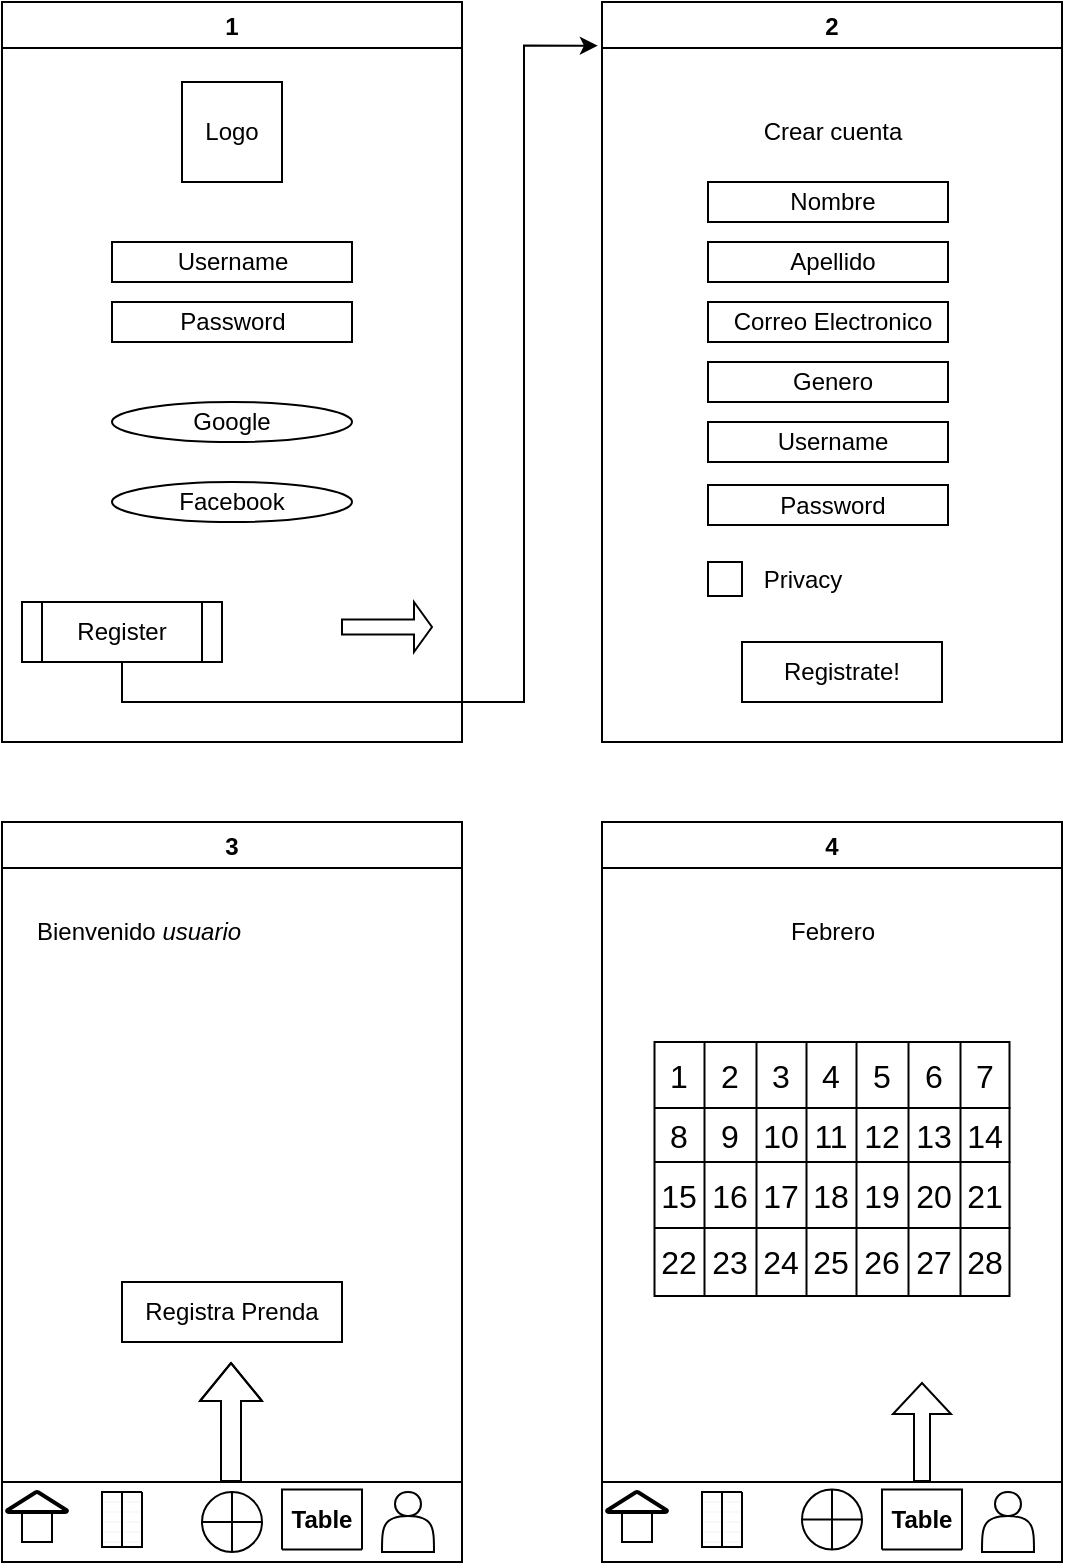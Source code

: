 <mxfile version="23.1.6" type="github">
  <diagram name="Pagina-1" id="AMnFErFhlw5Nxp9Vo0kc">
    <mxGraphModel dx="954" dy="647" grid="1" gridSize="10" guides="1" tooltips="1" connect="1" arrows="1" fold="1" page="1" pageScale="1" pageWidth="827" pageHeight="1169" math="0" shadow="0">
      <root>
        <mxCell id="0" />
        <mxCell id="1" parent="0" />
        <mxCell id="HjGgIXFM6t44fuKYZD9K-2" value="1" style="swimlane;startSize=23;" vertex="1" parent="1">
          <mxGeometry x="140" y="70" width="230" height="370" as="geometry" />
        </mxCell>
        <mxCell id="HjGgIXFM6t44fuKYZD9K-3" value="" style="verticalLabelPosition=bottom;verticalAlign=top;html=1;shape=mxgraph.basic.rect;fillColor2=none;strokeWidth=1;size=20;indent=0;fillColor=none;" vertex="1" parent="HjGgIXFM6t44fuKYZD9K-2">
          <mxGeometry x="55" y="120" width="120" height="20" as="geometry" />
        </mxCell>
        <mxCell id="HjGgIXFM6t44fuKYZD9K-4" value="Logo" style="whiteSpace=wrap;html=1;aspect=fixed;" vertex="1" parent="HjGgIXFM6t44fuKYZD9K-2">
          <mxGeometry x="90" y="40" width="50" height="50" as="geometry" />
        </mxCell>
        <mxCell id="HjGgIXFM6t44fuKYZD9K-5" value="Username" style="text;html=1;align=center;verticalAlign=middle;resizable=0;points=[];autosize=1;strokeColor=none;fillColor=none;" vertex="1" parent="HjGgIXFM6t44fuKYZD9K-2">
          <mxGeometry x="75" y="115" width="80" height="30" as="geometry" />
        </mxCell>
        <mxCell id="HjGgIXFM6t44fuKYZD9K-6" value="" style="verticalLabelPosition=bottom;verticalAlign=top;html=1;shape=mxgraph.basic.rect;fillColor2=none;strokeWidth=1;size=20;indent=0;fillColor=none;" vertex="1" parent="HjGgIXFM6t44fuKYZD9K-2">
          <mxGeometry x="55" y="150" width="120" height="20" as="geometry" />
        </mxCell>
        <mxCell id="HjGgIXFM6t44fuKYZD9K-7" value="Password" style="text;html=1;align=center;verticalAlign=middle;resizable=0;points=[];autosize=1;strokeColor=none;fillColor=none;" vertex="1" parent="HjGgIXFM6t44fuKYZD9K-2">
          <mxGeometry x="75" y="145" width="80" height="30" as="geometry" />
        </mxCell>
        <mxCell id="HjGgIXFM6t44fuKYZD9K-8" value="Google" style="ellipse;whiteSpace=wrap;html=1;" vertex="1" parent="HjGgIXFM6t44fuKYZD9K-2">
          <mxGeometry x="55" y="200" width="120" height="20" as="geometry" />
        </mxCell>
        <mxCell id="HjGgIXFM6t44fuKYZD9K-9" value="Facebook" style="ellipse;whiteSpace=wrap;html=1;" vertex="1" parent="HjGgIXFM6t44fuKYZD9K-2">
          <mxGeometry x="55" y="240" width="120" height="20" as="geometry" />
        </mxCell>
        <mxCell id="HjGgIXFM6t44fuKYZD9K-10" value="Register" style="shape=process;whiteSpace=wrap;html=1;backgroundOutline=1;" vertex="1" parent="HjGgIXFM6t44fuKYZD9K-2">
          <mxGeometry x="10" y="300" width="100" height="30" as="geometry" />
        </mxCell>
        <mxCell id="HjGgIXFM6t44fuKYZD9K-11" value="" style="shape=singleArrow;whiteSpace=wrap;html=1;" vertex="1" parent="HjGgIXFM6t44fuKYZD9K-2">
          <mxGeometry x="170" y="300" width="45" height="25" as="geometry" />
        </mxCell>
        <mxCell id="HjGgIXFM6t44fuKYZD9K-14" value="2" style="swimlane;startSize=23;" vertex="1" parent="1">
          <mxGeometry x="440" y="70" width="230" height="370" as="geometry" />
        </mxCell>
        <mxCell id="HjGgIXFM6t44fuKYZD9K-15" value="" style="verticalLabelPosition=bottom;verticalAlign=top;html=1;shape=mxgraph.basic.rect;fillColor2=none;strokeWidth=1;size=20;indent=0;fillColor=none;" vertex="1" parent="HjGgIXFM6t44fuKYZD9K-14">
          <mxGeometry x="53" y="90" width="120" height="20" as="geometry" />
        </mxCell>
        <mxCell id="HjGgIXFM6t44fuKYZD9K-17" value="Nombre" style="text;html=1;align=center;verticalAlign=middle;resizable=0;points=[];autosize=1;strokeColor=none;fillColor=none;" vertex="1" parent="HjGgIXFM6t44fuKYZD9K-14">
          <mxGeometry x="80" y="85" width="70" height="30" as="geometry" />
        </mxCell>
        <mxCell id="HjGgIXFM6t44fuKYZD9K-18" value="" style="verticalLabelPosition=bottom;verticalAlign=top;html=1;shape=mxgraph.basic.rect;fillColor2=none;strokeWidth=1;size=20;indent=0;fillColor=none;" vertex="1" parent="HjGgIXFM6t44fuKYZD9K-14">
          <mxGeometry x="53" y="120" width="120" height="20" as="geometry" />
        </mxCell>
        <mxCell id="HjGgIXFM6t44fuKYZD9K-19" value="Apellido" style="text;html=1;align=center;verticalAlign=middle;resizable=0;points=[];autosize=1;strokeColor=none;fillColor=none;" vertex="1" parent="HjGgIXFM6t44fuKYZD9K-14">
          <mxGeometry x="80" y="115" width="70" height="30" as="geometry" />
        </mxCell>
        <mxCell id="HjGgIXFM6t44fuKYZD9K-24" value="Crear cuenta" style="text;html=1;align=center;verticalAlign=middle;resizable=0;points=[];autosize=1;strokeColor=none;fillColor=none;" vertex="1" parent="HjGgIXFM6t44fuKYZD9K-14">
          <mxGeometry x="70" y="50" width="90" height="30" as="geometry" />
        </mxCell>
        <mxCell id="HjGgIXFM6t44fuKYZD9K-25" value="" style="verticalLabelPosition=bottom;verticalAlign=top;html=1;shape=mxgraph.basic.rect;fillColor2=none;strokeWidth=1;size=20;indent=100;fillColor=none;" vertex="1" parent="HjGgIXFM6t44fuKYZD9K-14">
          <mxGeometry x="53" y="210" width="120" height="20" as="geometry" />
        </mxCell>
        <mxCell id="HjGgIXFM6t44fuKYZD9K-26" value="Username" style="text;html=1;align=center;verticalAlign=middle;resizable=0;points=[];autosize=1;strokeColor=none;fillColor=none;" vertex="1" parent="HjGgIXFM6t44fuKYZD9K-14">
          <mxGeometry x="75" y="205" width="80" height="30" as="geometry" />
        </mxCell>
        <mxCell id="HjGgIXFM6t44fuKYZD9K-27" value="" style="verticalLabelPosition=bottom;verticalAlign=top;html=1;shape=mxgraph.basic.rect;fillColor2=none;strokeWidth=1;size=20;indent=0;fillColor=none;" vertex="1" parent="HjGgIXFM6t44fuKYZD9K-14">
          <mxGeometry x="53" y="241.5" width="120" height="20" as="geometry" />
        </mxCell>
        <mxCell id="HjGgIXFM6t44fuKYZD9K-28" value="Password" style="text;html=1;align=center;verticalAlign=middle;resizable=0;points=[];autosize=1;strokeColor=none;fillColor=none;" vertex="1" parent="HjGgIXFM6t44fuKYZD9K-14">
          <mxGeometry x="75" y="236.5" width="80" height="30" as="geometry" />
        </mxCell>
        <mxCell id="HjGgIXFM6t44fuKYZD9K-29" value="" style="whiteSpace=wrap;html=1;aspect=fixed;" vertex="1" parent="HjGgIXFM6t44fuKYZD9K-14">
          <mxGeometry x="53" y="280" width="17" height="17" as="geometry" />
        </mxCell>
        <mxCell id="HjGgIXFM6t44fuKYZD9K-32" value="Privacy" style="text;html=1;align=center;verticalAlign=middle;resizable=0;points=[];autosize=1;strokeColor=none;fillColor=none;" vertex="1" parent="HjGgIXFM6t44fuKYZD9K-14">
          <mxGeometry x="70" y="273.5" width="60" height="30" as="geometry" />
        </mxCell>
        <mxCell id="HjGgIXFM6t44fuKYZD9K-33" value="Registrate!" style="rounded=0;whiteSpace=wrap;html=1;" vertex="1" parent="HjGgIXFM6t44fuKYZD9K-14">
          <mxGeometry x="70" y="320" width="100" height="30" as="geometry" />
        </mxCell>
        <mxCell id="HjGgIXFM6t44fuKYZD9K-36" value="" style="verticalLabelPosition=bottom;verticalAlign=top;html=1;shape=mxgraph.basic.rect;fillColor2=none;strokeWidth=1;size=5;indent=60;fillColor=none;" vertex="1" parent="HjGgIXFM6t44fuKYZD9K-14">
          <mxGeometry x="53" y="150" width="120" height="20" as="geometry" />
        </mxCell>
        <mxCell id="HjGgIXFM6t44fuKYZD9K-37" value="Correo Electronico" style="text;html=1;align=center;verticalAlign=middle;resizable=0;points=[];autosize=1;strokeColor=none;fillColor=none;" vertex="1" parent="HjGgIXFM6t44fuKYZD9K-14">
          <mxGeometry x="55" y="145" width="120" height="30" as="geometry" />
        </mxCell>
        <mxCell id="HjGgIXFM6t44fuKYZD9K-38" value="" style="verticalLabelPosition=bottom;verticalAlign=top;html=1;shape=mxgraph.basic.rect;fillColor2=none;strokeWidth=1;size=20;indent=0;fillColor=none;" vertex="1" parent="HjGgIXFM6t44fuKYZD9K-14">
          <mxGeometry x="53" y="180" width="120" height="20" as="geometry" />
        </mxCell>
        <mxCell id="HjGgIXFM6t44fuKYZD9K-39" value="Genero" style="text;html=1;align=center;verticalAlign=middle;resizable=0;points=[];autosize=1;strokeColor=none;fillColor=none;" vertex="1" parent="HjGgIXFM6t44fuKYZD9K-14">
          <mxGeometry x="85" y="175" width="60" height="30" as="geometry" />
        </mxCell>
        <mxCell id="HjGgIXFM6t44fuKYZD9K-41" value="3" style="swimlane;startSize=23;" vertex="1" parent="1">
          <mxGeometry x="140" y="480" width="230" height="370" as="geometry" />
        </mxCell>
        <mxCell id="HjGgIXFM6t44fuKYZD9K-108" value="Bienvenido &lt;i&gt;usuario&lt;/i&gt;" style="text;html=1;align=center;verticalAlign=middle;resizable=0;points=[];autosize=1;strokeColor=none;fillColor=none;" vertex="1" parent="HjGgIXFM6t44fuKYZD9K-41">
          <mxGeometry x="2.5" y="40" width="130" height="30" as="geometry" />
        </mxCell>
        <mxCell id="HjGgIXFM6t44fuKYZD9K-109" value="" style="shape=flexArrow;endArrow=classic;html=1;rounded=0;" edge="1" parent="HjGgIXFM6t44fuKYZD9K-41">
          <mxGeometry width="50" height="50" relative="1" as="geometry">
            <mxPoint x="114.5" y="330" as="sourcePoint" />
            <mxPoint x="114.5" y="270" as="targetPoint" />
            <Array as="points">
              <mxPoint x="114.5" y="310" />
            </Array>
          </mxGeometry>
        </mxCell>
        <mxCell id="HjGgIXFM6t44fuKYZD9K-110" value="Registra Prenda" style="rounded=0;whiteSpace=wrap;html=1;" vertex="1" parent="HjGgIXFM6t44fuKYZD9K-41">
          <mxGeometry x="60" y="230" width="110" height="30" as="geometry" />
        </mxCell>
        <mxCell id="HjGgIXFM6t44fuKYZD9K-51" style="edgeStyle=orthogonalEdgeStyle;rounded=0;orthogonalLoop=1;jettySize=auto;html=1;exitX=0.5;exitY=1;exitDx=0;exitDy=0;entryX=-0.009;entryY=0.059;entryDx=0;entryDy=0;entryPerimeter=0;" edge="1" parent="1" source="HjGgIXFM6t44fuKYZD9K-10" target="HjGgIXFM6t44fuKYZD9K-14">
          <mxGeometry relative="1" as="geometry">
            <mxPoint x="400" y="80" as="targetPoint" />
            <Array as="points">
              <mxPoint x="200" y="420" />
              <mxPoint x="401" y="420" />
              <mxPoint x="401" y="92" />
            </Array>
          </mxGeometry>
        </mxCell>
        <mxCell id="HjGgIXFM6t44fuKYZD9K-52" value="" style="rounded=0;whiteSpace=wrap;html=1;" vertex="1" parent="1">
          <mxGeometry x="140" y="810" width="230" height="40" as="geometry" />
        </mxCell>
        <mxCell id="HjGgIXFM6t44fuKYZD9K-53" value="" style="shape=orEllipse;perimeter=ellipsePerimeter;whiteSpace=wrap;html=1;backgroundOutline=1;" vertex="1" parent="1">
          <mxGeometry x="240" y="815" width="30" height="30" as="geometry" />
        </mxCell>
        <mxCell id="HjGgIXFM6t44fuKYZD9K-54" value="" style="shape=actor;whiteSpace=wrap;html=1;" vertex="1" parent="1">
          <mxGeometry x="330" y="815" width="26" height="30" as="geometry" />
        </mxCell>
        <mxCell id="HjGgIXFM6t44fuKYZD9K-55" value="" style="strokeWidth=2;html=1;shape=mxgraph.flowchart.extract_or_measurement;whiteSpace=wrap;" vertex="1" parent="1">
          <mxGeometry x="142.5" y="815" width="30" height="10" as="geometry" />
        </mxCell>
        <mxCell id="HjGgIXFM6t44fuKYZD9K-58" value="" style="whiteSpace=wrap;html=1;aspect=fixed;fillColor=none;" vertex="1" parent="1">
          <mxGeometry x="150" y="825" width="15" height="15" as="geometry" />
        </mxCell>
        <mxCell id="HjGgIXFM6t44fuKYZD9K-62" value="" style="verticalLabelPosition=bottom;verticalAlign=top;html=1;shape=mxgraph.basic.patternFillRect;fillStyle=vert;step=5;fillStrokeWidth=0.2;fillStrokeColor=#dddddd;direction=south;fillColor=none;" vertex="1" parent="1">
          <mxGeometry x="190" y="815" width="10" height="27.5" as="geometry" />
        </mxCell>
        <mxCell id="HjGgIXFM6t44fuKYZD9K-64" value="" style="verticalLabelPosition=bottom;verticalAlign=top;html=1;shape=mxgraph.basic.patternFillRect;fillStyle=vert;step=5;fillStrokeWidth=0.2;fillStrokeColor=#dddddd;direction=south;fillColor=none;" vertex="1" parent="1">
          <mxGeometry x="200" y="815" width="10" height="27.5" as="geometry" />
        </mxCell>
        <mxCell id="HjGgIXFM6t44fuKYZD9K-95" value="Table" style="shape=table;startSize=30;container=1;collapsible=1;childLayout=tableLayout;fixedRows=1;rowLines=0;fontStyle=1;align=center;resizeLast=1;html=1;whiteSpace=wrap;" vertex="1" parent="1">
          <mxGeometry x="280" y="813.75" width="40" height="30" as="geometry" />
        </mxCell>
        <mxCell id="HjGgIXFM6t44fuKYZD9K-96" value="" style="shape=tableRow;horizontal=0;startSize=0;swimlaneHead=0;swimlaneBody=0;fillColor=none;collapsible=0;dropTarget=0;points=[[0,0.5],[1,0.5]];portConstraint=eastwest;top=0;left=0;right=0;bottom=0;html=1;" vertex="1" visible="0" parent="HjGgIXFM6t44fuKYZD9K-95">
          <mxGeometry y="30" width="110" height="30" as="geometry" />
        </mxCell>
        <mxCell id="HjGgIXFM6t44fuKYZD9K-97" value="PK,FK1" style="shape=partialRectangle;connectable=0;fillColor=none;top=0;left=0;bottom=0;right=0;fontStyle=1;overflow=hidden;html=1;whiteSpace=wrap;" vertex="1" parent="HjGgIXFM6t44fuKYZD9K-96">
          <mxGeometry width="60" height="30" as="geometry">
            <mxRectangle width="60" height="30" as="alternateBounds" />
          </mxGeometry>
        </mxCell>
        <mxCell id="HjGgIXFM6t44fuKYZD9K-98" value="Row 1" style="shape=partialRectangle;connectable=0;fillColor=none;top=0;left=0;bottom=0;right=0;align=left;spacingLeft=6;fontStyle=5;overflow=hidden;html=1;whiteSpace=wrap;" vertex="1" parent="HjGgIXFM6t44fuKYZD9K-96">
          <mxGeometry x="60" width="50" height="30" as="geometry">
            <mxRectangle width="50" height="30" as="alternateBounds" />
          </mxGeometry>
        </mxCell>
        <mxCell id="HjGgIXFM6t44fuKYZD9K-99" value="" style="shape=tableRow;horizontal=0;startSize=0;swimlaneHead=0;swimlaneBody=0;fillColor=none;collapsible=0;dropTarget=0;points=[[0,0.5],[1,0.5]];portConstraint=eastwest;top=0;left=0;right=0;bottom=1;html=1;" vertex="1" visible="0" parent="HjGgIXFM6t44fuKYZD9K-95">
          <mxGeometry y="60" width="110" height="30" as="geometry" />
        </mxCell>
        <mxCell id="HjGgIXFM6t44fuKYZD9K-100" value="PK,FK2" style="shape=partialRectangle;connectable=0;fillColor=none;top=0;left=0;bottom=0;right=0;fontStyle=1;overflow=hidden;html=1;whiteSpace=wrap;" vertex="1" parent="HjGgIXFM6t44fuKYZD9K-99">
          <mxGeometry width="60" height="30" as="geometry">
            <mxRectangle width="60" height="30" as="alternateBounds" />
          </mxGeometry>
        </mxCell>
        <mxCell id="HjGgIXFM6t44fuKYZD9K-101" value="Row 2" style="shape=partialRectangle;connectable=0;fillColor=none;top=0;left=0;bottom=0;right=0;align=left;spacingLeft=6;fontStyle=5;overflow=hidden;html=1;whiteSpace=wrap;" vertex="1" parent="HjGgIXFM6t44fuKYZD9K-99">
          <mxGeometry x="60" width="50" height="30" as="geometry">
            <mxRectangle width="50" height="30" as="alternateBounds" />
          </mxGeometry>
        </mxCell>
        <mxCell id="HjGgIXFM6t44fuKYZD9K-102" value="" style="shape=tableRow;horizontal=0;startSize=0;swimlaneHead=0;swimlaneBody=0;fillColor=none;collapsible=0;dropTarget=0;points=[[0,0.5],[1,0.5]];portConstraint=eastwest;top=0;left=0;right=0;bottom=0;html=1;" vertex="1" visible="0" parent="HjGgIXFM6t44fuKYZD9K-95">
          <mxGeometry y="90" width="110" height="30" as="geometry" />
        </mxCell>
        <mxCell id="HjGgIXFM6t44fuKYZD9K-103" value="" style="shape=partialRectangle;connectable=0;fillColor=none;top=0;left=0;bottom=0;right=0;editable=1;overflow=hidden;html=1;whiteSpace=wrap;" vertex="1" parent="HjGgIXFM6t44fuKYZD9K-102">
          <mxGeometry width="60" height="30" as="geometry">
            <mxRectangle width="60" height="30" as="alternateBounds" />
          </mxGeometry>
        </mxCell>
        <mxCell id="HjGgIXFM6t44fuKYZD9K-104" value="Row 3" style="shape=partialRectangle;connectable=0;fillColor=none;top=0;left=0;bottom=0;right=0;align=left;spacingLeft=6;overflow=hidden;html=1;whiteSpace=wrap;" vertex="1" parent="HjGgIXFM6t44fuKYZD9K-102">
          <mxGeometry x="60" width="50" height="30" as="geometry">
            <mxRectangle width="50" height="30" as="alternateBounds" />
          </mxGeometry>
        </mxCell>
        <mxCell id="HjGgIXFM6t44fuKYZD9K-105" value="" style="shape=tableRow;horizontal=0;startSize=0;swimlaneHead=0;swimlaneBody=0;fillColor=none;collapsible=0;dropTarget=0;points=[[0,0.5],[1,0.5]];portConstraint=eastwest;top=0;left=0;right=0;bottom=0;html=1;" vertex="1" visible="0" parent="HjGgIXFM6t44fuKYZD9K-95">
          <mxGeometry y="120" width="110" height="30" as="geometry" />
        </mxCell>
        <mxCell id="HjGgIXFM6t44fuKYZD9K-106" value="" style="shape=partialRectangle;connectable=0;fillColor=none;top=0;left=0;bottom=0;right=0;editable=1;overflow=hidden;html=1;whiteSpace=wrap;" vertex="1" parent="HjGgIXFM6t44fuKYZD9K-105">
          <mxGeometry width="60" height="30" as="geometry">
            <mxRectangle width="60" height="30" as="alternateBounds" />
          </mxGeometry>
        </mxCell>
        <mxCell id="HjGgIXFM6t44fuKYZD9K-107" value="Row 4" style="shape=partialRectangle;connectable=0;fillColor=none;top=0;left=0;bottom=0;right=0;align=left;spacingLeft=6;overflow=hidden;html=1;whiteSpace=wrap;" vertex="1" parent="HjGgIXFM6t44fuKYZD9K-105">
          <mxGeometry x="60" width="50" height="30" as="geometry">
            <mxRectangle width="50" height="30" as="alternateBounds" />
          </mxGeometry>
        </mxCell>
        <mxCell id="HjGgIXFM6t44fuKYZD9K-111" value="4" style="swimlane;startSize=23;" vertex="1" parent="1">
          <mxGeometry x="440" y="480" width="230" height="370" as="geometry" />
        </mxCell>
        <mxCell id="HjGgIXFM6t44fuKYZD9K-115" value="" style="rounded=0;whiteSpace=wrap;html=1;" vertex="1" parent="HjGgIXFM6t44fuKYZD9K-111">
          <mxGeometry y="330" width="230" height="40" as="geometry" />
        </mxCell>
        <mxCell id="HjGgIXFM6t44fuKYZD9K-116" value="" style="shape=orEllipse;perimeter=ellipsePerimeter;whiteSpace=wrap;html=1;backgroundOutline=1;" vertex="1" parent="HjGgIXFM6t44fuKYZD9K-111">
          <mxGeometry x="100" y="333.75" width="30" height="30" as="geometry" />
        </mxCell>
        <mxCell id="HjGgIXFM6t44fuKYZD9K-117" value="" style="shape=actor;whiteSpace=wrap;html=1;" vertex="1" parent="HjGgIXFM6t44fuKYZD9K-111">
          <mxGeometry x="190" y="335" width="26" height="30" as="geometry" />
        </mxCell>
        <mxCell id="HjGgIXFM6t44fuKYZD9K-118" value="" style="strokeWidth=2;html=1;shape=mxgraph.flowchart.extract_or_measurement;whiteSpace=wrap;" vertex="1" parent="HjGgIXFM6t44fuKYZD9K-111">
          <mxGeometry x="2.5" y="335" width="30" height="10" as="geometry" />
        </mxCell>
        <mxCell id="HjGgIXFM6t44fuKYZD9K-119" value="" style="whiteSpace=wrap;html=1;aspect=fixed;fillColor=none;" vertex="1" parent="HjGgIXFM6t44fuKYZD9K-111">
          <mxGeometry x="10" y="345" width="15" height="15" as="geometry" />
        </mxCell>
        <mxCell id="HjGgIXFM6t44fuKYZD9K-120" value="" style="verticalLabelPosition=bottom;verticalAlign=top;html=1;shape=mxgraph.basic.patternFillRect;fillStyle=vert;step=5;fillStrokeWidth=0.2;fillStrokeColor=#dddddd;direction=south;fillColor=none;" vertex="1" parent="HjGgIXFM6t44fuKYZD9K-111">
          <mxGeometry x="50" y="335" width="10" height="27.5" as="geometry" />
        </mxCell>
        <mxCell id="HjGgIXFM6t44fuKYZD9K-121" value="" style="verticalLabelPosition=bottom;verticalAlign=top;html=1;shape=mxgraph.basic.patternFillRect;fillStyle=vert;step=5;fillStrokeWidth=0.2;fillStrokeColor=#dddddd;direction=south;fillColor=none;" vertex="1" parent="HjGgIXFM6t44fuKYZD9K-111">
          <mxGeometry x="60" y="335" width="10" height="27.5" as="geometry" />
        </mxCell>
        <mxCell id="HjGgIXFM6t44fuKYZD9K-122" value="Table" style="shape=table;startSize=30;container=1;collapsible=1;childLayout=tableLayout;fixedRows=1;rowLines=0;fontStyle=1;align=center;resizeLast=1;html=1;whiteSpace=wrap;" vertex="1" parent="HjGgIXFM6t44fuKYZD9K-111">
          <mxGeometry x="140" y="333.75" width="40" height="30" as="geometry" />
        </mxCell>
        <mxCell id="HjGgIXFM6t44fuKYZD9K-123" value="" style="shape=tableRow;horizontal=0;startSize=0;swimlaneHead=0;swimlaneBody=0;fillColor=none;collapsible=0;dropTarget=0;points=[[0,0.5],[1,0.5]];portConstraint=eastwest;top=0;left=0;right=0;bottom=0;html=1;" vertex="1" visible="0" parent="HjGgIXFM6t44fuKYZD9K-122">
          <mxGeometry y="30" width="110" height="30" as="geometry" />
        </mxCell>
        <mxCell id="HjGgIXFM6t44fuKYZD9K-124" value="PK,FK1" style="shape=partialRectangle;connectable=0;fillColor=none;top=0;left=0;bottom=0;right=0;fontStyle=1;overflow=hidden;html=1;whiteSpace=wrap;" vertex="1" parent="HjGgIXFM6t44fuKYZD9K-123">
          <mxGeometry width="60" height="30" as="geometry">
            <mxRectangle width="60" height="30" as="alternateBounds" />
          </mxGeometry>
        </mxCell>
        <mxCell id="HjGgIXFM6t44fuKYZD9K-125" value="Row 1" style="shape=partialRectangle;connectable=0;fillColor=none;top=0;left=0;bottom=0;right=0;align=left;spacingLeft=6;fontStyle=5;overflow=hidden;html=1;whiteSpace=wrap;" vertex="1" parent="HjGgIXFM6t44fuKYZD9K-123">
          <mxGeometry x="60" width="50" height="30" as="geometry">
            <mxRectangle width="50" height="30" as="alternateBounds" />
          </mxGeometry>
        </mxCell>
        <mxCell id="HjGgIXFM6t44fuKYZD9K-126" value="" style="shape=tableRow;horizontal=0;startSize=0;swimlaneHead=0;swimlaneBody=0;fillColor=none;collapsible=0;dropTarget=0;points=[[0,0.5],[1,0.5]];portConstraint=eastwest;top=0;left=0;right=0;bottom=1;html=1;" vertex="1" visible="0" parent="HjGgIXFM6t44fuKYZD9K-122">
          <mxGeometry y="60" width="110" height="30" as="geometry" />
        </mxCell>
        <mxCell id="HjGgIXFM6t44fuKYZD9K-127" value="PK,FK2" style="shape=partialRectangle;connectable=0;fillColor=none;top=0;left=0;bottom=0;right=0;fontStyle=1;overflow=hidden;html=1;whiteSpace=wrap;" vertex="1" parent="HjGgIXFM6t44fuKYZD9K-126">
          <mxGeometry width="60" height="30" as="geometry">
            <mxRectangle width="60" height="30" as="alternateBounds" />
          </mxGeometry>
        </mxCell>
        <mxCell id="HjGgIXFM6t44fuKYZD9K-128" value="Row 2" style="shape=partialRectangle;connectable=0;fillColor=none;top=0;left=0;bottom=0;right=0;align=left;spacingLeft=6;fontStyle=5;overflow=hidden;html=1;whiteSpace=wrap;" vertex="1" parent="HjGgIXFM6t44fuKYZD9K-126">
          <mxGeometry x="60" width="50" height="30" as="geometry">
            <mxRectangle width="50" height="30" as="alternateBounds" />
          </mxGeometry>
        </mxCell>
        <mxCell id="HjGgIXFM6t44fuKYZD9K-129" value="" style="shape=tableRow;horizontal=0;startSize=0;swimlaneHead=0;swimlaneBody=0;fillColor=none;collapsible=0;dropTarget=0;points=[[0,0.5],[1,0.5]];portConstraint=eastwest;top=0;left=0;right=0;bottom=0;html=1;" vertex="1" visible="0" parent="HjGgIXFM6t44fuKYZD9K-122">
          <mxGeometry y="90" width="110" height="30" as="geometry" />
        </mxCell>
        <mxCell id="HjGgIXFM6t44fuKYZD9K-130" value="" style="shape=partialRectangle;connectable=0;fillColor=none;top=0;left=0;bottom=0;right=0;editable=1;overflow=hidden;html=1;whiteSpace=wrap;" vertex="1" parent="HjGgIXFM6t44fuKYZD9K-129">
          <mxGeometry width="60" height="30" as="geometry">
            <mxRectangle width="60" height="30" as="alternateBounds" />
          </mxGeometry>
        </mxCell>
        <mxCell id="HjGgIXFM6t44fuKYZD9K-131" value="Row 3" style="shape=partialRectangle;connectable=0;fillColor=none;top=0;left=0;bottom=0;right=0;align=left;spacingLeft=6;overflow=hidden;html=1;whiteSpace=wrap;" vertex="1" parent="HjGgIXFM6t44fuKYZD9K-129">
          <mxGeometry x="60" width="50" height="30" as="geometry">
            <mxRectangle width="50" height="30" as="alternateBounds" />
          </mxGeometry>
        </mxCell>
        <mxCell id="HjGgIXFM6t44fuKYZD9K-132" value="" style="shape=tableRow;horizontal=0;startSize=0;swimlaneHead=0;swimlaneBody=0;fillColor=none;collapsible=0;dropTarget=0;points=[[0,0.5],[1,0.5]];portConstraint=eastwest;top=0;left=0;right=0;bottom=0;html=1;" vertex="1" visible="0" parent="HjGgIXFM6t44fuKYZD9K-122">
          <mxGeometry y="120" width="110" height="30" as="geometry" />
        </mxCell>
        <mxCell id="HjGgIXFM6t44fuKYZD9K-133" value="" style="shape=partialRectangle;connectable=0;fillColor=none;top=0;left=0;bottom=0;right=0;editable=1;overflow=hidden;html=1;whiteSpace=wrap;" vertex="1" parent="HjGgIXFM6t44fuKYZD9K-132">
          <mxGeometry width="60" height="30" as="geometry">
            <mxRectangle width="60" height="30" as="alternateBounds" />
          </mxGeometry>
        </mxCell>
        <mxCell id="HjGgIXFM6t44fuKYZD9K-134" value="Row 4" style="shape=partialRectangle;connectable=0;fillColor=none;top=0;left=0;bottom=0;right=0;align=left;spacingLeft=6;overflow=hidden;html=1;whiteSpace=wrap;" vertex="1" parent="HjGgIXFM6t44fuKYZD9K-132">
          <mxGeometry x="60" width="50" height="30" as="geometry">
            <mxRectangle width="50" height="30" as="alternateBounds" />
          </mxGeometry>
        </mxCell>
        <mxCell id="HjGgIXFM6t44fuKYZD9K-136" value="" style="shape=flexArrow;endArrow=classic;html=1;rounded=0;width=8;endSize=4.85;" edge="1" parent="HjGgIXFM6t44fuKYZD9K-111">
          <mxGeometry width="50" height="50" relative="1" as="geometry">
            <mxPoint x="160" y="330" as="sourcePoint" />
            <mxPoint x="160" y="280" as="targetPoint" />
          </mxGeometry>
        </mxCell>
        <mxCell id="HjGgIXFM6t44fuKYZD9K-150" value="Febrero" style="text;html=1;align=center;verticalAlign=middle;resizable=0;points=[];autosize=1;strokeColor=none;fillColor=none;" vertex="1" parent="HjGgIXFM6t44fuKYZD9K-111">
          <mxGeometry x="80" y="40" width="70" height="30" as="geometry" />
        </mxCell>
        <mxCell id="HjGgIXFM6t44fuKYZD9K-227" value="" style="shape=table;startSize=0;container=1;collapsible=0;childLayout=tableLayout;fontSize=16;" vertex="1" parent="HjGgIXFM6t44fuKYZD9K-111">
          <mxGeometry x="26.25" y="110" width="177.5" height="127" as="geometry" />
        </mxCell>
        <mxCell id="HjGgIXFM6t44fuKYZD9K-228" value="" style="shape=tableRow;horizontal=0;startSize=0;swimlaneHead=0;swimlaneBody=0;strokeColor=inherit;top=0;left=0;bottom=0;right=0;collapsible=0;dropTarget=0;fillColor=none;points=[[0,0.5],[1,0.5]];portConstraint=eastwest;fontSize=16;" vertex="1" parent="HjGgIXFM6t44fuKYZD9K-227">
          <mxGeometry width="177.5" height="33" as="geometry" />
        </mxCell>
        <mxCell id="HjGgIXFM6t44fuKYZD9K-229" value="1" style="shape=partialRectangle;html=1;whiteSpace=wrap;connectable=0;strokeColor=inherit;overflow=hidden;fillColor=none;top=0;left=0;bottom=0;right=0;pointerEvents=1;fontSize=16;" vertex="1" parent="HjGgIXFM6t44fuKYZD9K-228">
          <mxGeometry width="25" height="33" as="geometry">
            <mxRectangle width="25" height="33" as="alternateBounds" />
          </mxGeometry>
        </mxCell>
        <mxCell id="HjGgIXFM6t44fuKYZD9K-240" value="2" style="shape=partialRectangle;html=1;whiteSpace=wrap;connectable=0;strokeColor=inherit;overflow=hidden;fillColor=none;top=0;left=0;bottom=0;right=0;pointerEvents=1;fontSize=16;" vertex="1" parent="HjGgIXFM6t44fuKYZD9K-228">
          <mxGeometry x="25" width="26" height="33" as="geometry">
            <mxRectangle width="26" height="33" as="alternateBounds" />
          </mxGeometry>
        </mxCell>
        <mxCell id="HjGgIXFM6t44fuKYZD9K-243" value="3" style="shape=partialRectangle;html=1;whiteSpace=wrap;connectable=0;strokeColor=inherit;overflow=hidden;fillColor=none;top=0;left=0;bottom=0;right=0;pointerEvents=1;fontSize=16;" vertex="1" parent="HjGgIXFM6t44fuKYZD9K-228">
          <mxGeometry x="51" width="25" height="33" as="geometry">
            <mxRectangle width="25" height="33" as="alternateBounds" />
          </mxGeometry>
        </mxCell>
        <mxCell id="HjGgIXFM6t44fuKYZD9K-246" value="4" style="shape=partialRectangle;html=1;whiteSpace=wrap;connectable=0;strokeColor=inherit;overflow=hidden;fillColor=none;top=0;left=0;bottom=0;right=0;pointerEvents=1;fontSize=16;" vertex="1" parent="HjGgIXFM6t44fuKYZD9K-228">
          <mxGeometry x="76" width="25" height="33" as="geometry">
            <mxRectangle width="25" height="33" as="alternateBounds" />
          </mxGeometry>
        </mxCell>
        <mxCell id="HjGgIXFM6t44fuKYZD9K-249" value="5" style="shape=partialRectangle;html=1;whiteSpace=wrap;connectable=0;strokeColor=inherit;overflow=hidden;fillColor=none;top=0;left=0;bottom=0;right=0;pointerEvents=1;fontSize=16;" vertex="1" parent="HjGgIXFM6t44fuKYZD9K-228">
          <mxGeometry x="101" width="26" height="33" as="geometry">
            <mxRectangle width="26" height="33" as="alternateBounds" />
          </mxGeometry>
        </mxCell>
        <mxCell id="HjGgIXFM6t44fuKYZD9K-252" value="6" style="shape=partialRectangle;html=1;whiteSpace=wrap;connectable=0;strokeColor=inherit;overflow=hidden;fillColor=none;top=0;left=0;bottom=0;right=0;pointerEvents=1;fontSize=16;" vertex="1" parent="HjGgIXFM6t44fuKYZD9K-228">
          <mxGeometry x="127" width="26" height="33" as="geometry">
            <mxRectangle width="26" height="33" as="alternateBounds" />
          </mxGeometry>
        </mxCell>
        <mxCell id="HjGgIXFM6t44fuKYZD9K-231" value="7" style="shape=partialRectangle;html=1;whiteSpace=wrap;connectable=0;strokeColor=inherit;overflow=hidden;fillColor=none;top=0;left=0;bottom=0;right=0;pointerEvents=1;fontSize=16;" vertex="1" parent="HjGgIXFM6t44fuKYZD9K-228">
          <mxGeometry x="153" width="25" height="33" as="geometry">
            <mxRectangle width="25" height="33" as="alternateBounds" />
          </mxGeometry>
        </mxCell>
        <mxCell id="HjGgIXFM6t44fuKYZD9K-232" value="" style="shape=tableRow;horizontal=0;startSize=0;swimlaneHead=0;swimlaneBody=0;strokeColor=inherit;top=0;left=0;bottom=0;right=0;collapsible=0;dropTarget=0;fillColor=none;points=[[0,0.5],[1,0.5]];portConstraint=eastwest;fontSize=16;" vertex="1" parent="HjGgIXFM6t44fuKYZD9K-227">
          <mxGeometry y="33" width="177.5" height="27" as="geometry" />
        </mxCell>
        <mxCell id="HjGgIXFM6t44fuKYZD9K-233" value="8" style="shape=partialRectangle;html=1;whiteSpace=wrap;connectable=0;strokeColor=inherit;overflow=hidden;fillColor=none;top=0;left=0;bottom=0;right=0;pointerEvents=1;fontSize=16;" vertex="1" parent="HjGgIXFM6t44fuKYZD9K-232">
          <mxGeometry width="25" height="27" as="geometry">
            <mxRectangle width="25" height="27" as="alternateBounds" />
          </mxGeometry>
        </mxCell>
        <mxCell id="HjGgIXFM6t44fuKYZD9K-241" value="9" style="shape=partialRectangle;html=1;whiteSpace=wrap;connectable=0;strokeColor=inherit;overflow=hidden;fillColor=none;top=0;left=0;bottom=0;right=0;pointerEvents=1;fontSize=16;" vertex="1" parent="HjGgIXFM6t44fuKYZD9K-232">
          <mxGeometry x="25" width="26" height="27" as="geometry">
            <mxRectangle width="26" height="27" as="alternateBounds" />
          </mxGeometry>
        </mxCell>
        <mxCell id="HjGgIXFM6t44fuKYZD9K-244" value="10" style="shape=partialRectangle;html=1;whiteSpace=wrap;connectable=0;strokeColor=inherit;overflow=hidden;fillColor=none;top=0;left=0;bottom=0;right=0;pointerEvents=1;fontSize=16;" vertex="1" parent="HjGgIXFM6t44fuKYZD9K-232">
          <mxGeometry x="51" width="25" height="27" as="geometry">
            <mxRectangle width="25" height="27" as="alternateBounds" />
          </mxGeometry>
        </mxCell>
        <mxCell id="HjGgIXFM6t44fuKYZD9K-247" value="&lt;span style=&quot;white-space: pre;&quot;&gt;11&lt;/span&gt;" style="shape=partialRectangle;html=1;whiteSpace=wrap;connectable=0;strokeColor=inherit;overflow=hidden;fillColor=none;top=0;left=0;bottom=0;right=0;pointerEvents=1;fontSize=16;" vertex="1" parent="HjGgIXFM6t44fuKYZD9K-232">
          <mxGeometry x="76" width="25" height="27" as="geometry">
            <mxRectangle width="25" height="27" as="alternateBounds" />
          </mxGeometry>
        </mxCell>
        <mxCell id="HjGgIXFM6t44fuKYZD9K-250" value="12" style="shape=partialRectangle;html=1;whiteSpace=wrap;connectable=0;strokeColor=inherit;overflow=hidden;fillColor=none;top=0;left=0;bottom=0;right=0;pointerEvents=1;fontSize=16;" vertex="1" parent="HjGgIXFM6t44fuKYZD9K-232">
          <mxGeometry x="101" width="26" height="27" as="geometry">
            <mxRectangle width="26" height="27" as="alternateBounds" />
          </mxGeometry>
        </mxCell>
        <mxCell id="HjGgIXFM6t44fuKYZD9K-253" value="13" style="shape=partialRectangle;html=1;whiteSpace=wrap;connectable=0;strokeColor=inherit;overflow=hidden;fillColor=none;top=0;left=0;bottom=0;right=0;pointerEvents=1;fontSize=16;" vertex="1" parent="HjGgIXFM6t44fuKYZD9K-232">
          <mxGeometry x="127" width="26" height="27" as="geometry">
            <mxRectangle width="26" height="27" as="alternateBounds" />
          </mxGeometry>
        </mxCell>
        <mxCell id="HjGgIXFM6t44fuKYZD9K-235" value="14" style="shape=partialRectangle;html=1;whiteSpace=wrap;connectable=0;strokeColor=inherit;overflow=hidden;fillColor=none;top=0;left=0;bottom=0;right=0;pointerEvents=1;fontSize=16;" vertex="1" parent="HjGgIXFM6t44fuKYZD9K-232">
          <mxGeometry x="153" width="25" height="27" as="geometry">
            <mxRectangle width="25" height="27" as="alternateBounds" />
          </mxGeometry>
        </mxCell>
        <mxCell id="HjGgIXFM6t44fuKYZD9K-255" style="shape=tableRow;horizontal=0;startSize=0;swimlaneHead=0;swimlaneBody=0;strokeColor=inherit;top=0;left=0;bottom=0;right=0;collapsible=0;dropTarget=0;fillColor=none;points=[[0,0.5],[1,0.5]];portConstraint=eastwest;fontSize=16;" vertex="1" parent="HjGgIXFM6t44fuKYZD9K-227">
          <mxGeometry y="60" width="177.5" height="33" as="geometry" />
        </mxCell>
        <mxCell id="HjGgIXFM6t44fuKYZD9K-256" value="15" style="shape=partialRectangle;html=1;whiteSpace=wrap;connectable=0;strokeColor=inherit;overflow=hidden;fillColor=none;top=0;left=0;bottom=0;right=0;pointerEvents=1;fontSize=16;" vertex="1" parent="HjGgIXFM6t44fuKYZD9K-255">
          <mxGeometry width="25" height="33" as="geometry">
            <mxRectangle width="25" height="33" as="alternateBounds" />
          </mxGeometry>
        </mxCell>
        <mxCell id="HjGgIXFM6t44fuKYZD9K-257" value="16" style="shape=partialRectangle;html=1;whiteSpace=wrap;connectable=0;strokeColor=inherit;overflow=hidden;fillColor=none;top=0;left=0;bottom=0;right=0;pointerEvents=1;fontSize=16;" vertex="1" parent="HjGgIXFM6t44fuKYZD9K-255">
          <mxGeometry x="25" width="26" height="33" as="geometry">
            <mxRectangle width="26" height="33" as="alternateBounds" />
          </mxGeometry>
        </mxCell>
        <mxCell id="HjGgIXFM6t44fuKYZD9K-258" value="17" style="shape=partialRectangle;html=1;whiteSpace=wrap;connectable=0;strokeColor=inherit;overflow=hidden;fillColor=none;top=0;left=0;bottom=0;right=0;pointerEvents=1;fontSize=16;" vertex="1" parent="HjGgIXFM6t44fuKYZD9K-255">
          <mxGeometry x="51" width="25" height="33" as="geometry">
            <mxRectangle width="25" height="33" as="alternateBounds" />
          </mxGeometry>
        </mxCell>
        <mxCell id="HjGgIXFM6t44fuKYZD9K-259" value="18" style="shape=partialRectangle;html=1;whiteSpace=wrap;connectable=0;strokeColor=inherit;overflow=hidden;fillColor=none;top=0;left=0;bottom=0;right=0;pointerEvents=1;fontSize=16;" vertex="1" parent="HjGgIXFM6t44fuKYZD9K-255">
          <mxGeometry x="76" width="25" height="33" as="geometry">
            <mxRectangle width="25" height="33" as="alternateBounds" />
          </mxGeometry>
        </mxCell>
        <mxCell id="HjGgIXFM6t44fuKYZD9K-260" value="19" style="shape=partialRectangle;html=1;whiteSpace=wrap;connectable=0;strokeColor=inherit;overflow=hidden;fillColor=none;top=0;left=0;bottom=0;right=0;pointerEvents=1;fontSize=16;" vertex="1" parent="HjGgIXFM6t44fuKYZD9K-255">
          <mxGeometry x="101" width="26" height="33" as="geometry">
            <mxRectangle width="26" height="33" as="alternateBounds" />
          </mxGeometry>
        </mxCell>
        <mxCell id="HjGgIXFM6t44fuKYZD9K-261" value="20" style="shape=partialRectangle;html=1;whiteSpace=wrap;connectable=0;strokeColor=inherit;overflow=hidden;fillColor=none;top=0;left=0;bottom=0;right=0;pointerEvents=1;fontSize=16;" vertex="1" parent="HjGgIXFM6t44fuKYZD9K-255">
          <mxGeometry x="127" width="26" height="33" as="geometry">
            <mxRectangle width="26" height="33" as="alternateBounds" />
          </mxGeometry>
        </mxCell>
        <mxCell id="HjGgIXFM6t44fuKYZD9K-262" value="21" style="shape=partialRectangle;html=1;whiteSpace=wrap;connectable=0;strokeColor=inherit;overflow=hidden;fillColor=none;top=0;left=0;bottom=0;right=0;pointerEvents=1;fontSize=16;" vertex="1" parent="HjGgIXFM6t44fuKYZD9K-255">
          <mxGeometry x="153" width="25" height="33" as="geometry">
            <mxRectangle width="25" height="33" as="alternateBounds" />
          </mxGeometry>
        </mxCell>
        <mxCell id="HjGgIXFM6t44fuKYZD9K-236" value="" style="shape=tableRow;horizontal=0;startSize=0;swimlaneHead=0;swimlaneBody=0;strokeColor=inherit;top=0;left=0;bottom=0;right=0;collapsible=0;dropTarget=0;fillColor=none;points=[[0,0.5],[1,0.5]];portConstraint=eastwest;fontSize=16;" vertex="1" parent="HjGgIXFM6t44fuKYZD9K-227">
          <mxGeometry y="93" width="177.5" height="34" as="geometry" />
        </mxCell>
        <mxCell id="HjGgIXFM6t44fuKYZD9K-237" value="22" style="shape=partialRectangle;html=1;whiteSpace=wrap;connectable=0;strokeColor=inherit;overflow=hidden;fillColor=none;top=0;left=0;bottom=0;right=0;pointerEvents=1;fontSize=16;" vertex="1" parent="HjGgIXFM6t44fuKYZD9K-236">
          <mxGeometry width="25" height="34" as="geometry">
            <mxRectangle width="25" height="34" as="alternateBounds" />
          </mxGeometry>
        </mxCell>
        <mxCell id="HjGgIXFM6t44fuKYZD9K-242" value="23" style="shape=partialRectangle;html=1;whiteSpace=wrap;connectable=0;strokeColor=inherit;overflow=hidden;fillColor=none;top=0;left=0;bottom=0;right=0;pointerEvents=1;fontSize=16;" vertex="1" parent="HjGgIXFM6t44fuKYZD9K-236">
          <mxGeometry x="25" width="26" height="34" as="geometry">
            <mxRectangle width="26" height="34" as="alternateBounds" />
          </mxGeometry>
        </mxCell>
        <mxCell id="HjGgIXFM6t44fuKYZD9K-245" value="24" style="shape=partialRectangle;html=1;whiteSpace=wrap;connectable=0;strokeColor=inherit;overflow=hidden;fillColor=none;top=0;left=0;bottom=0;right=0;pointerEvents=1;fontSize=16;" vertex="1" parent="HjGgIXFM6t44fuKYZD9K-236">
          <mxGeometry x="51" width="25" height="34" as="geometry">
            <mxRectangle width="25" height="34" as="alternateBounds" />
          </mxGeometry>
        </mxCell>
        <mxCell id="HjGgIXFM6t44fuKYZD9K-248" value="25" style="shape=partialRectangle;html=1;whiteSpace=wrap;connectable=0;strokeColor=inherit;overflow=hidden;fillColor=none;top=0;left=0;bottom=0;right=0;pointerEvents=1;fontSize=16;" vertex="1" parent="HjGgIXFM6t44fuKYZD9K-236">
          <mxGeometry x="76" width="25" height="34" as="geometry">
            <mxRectangle width="25" height="34" as="alternateBounds" />
          </mxGeometry>
        </mxCell>
        <mxCell id="HjGgIXFM6t44fuKYZD9K-251" value="26" style="shape=partialRectangle;html=1;whiteSpace=wrap;connectable=0;strokeColor=inherit;overflow=hidden;fillColor=none;top=0;left=0;bottom=0;right=0;pointerEvents=1;fontSize=16;" vertex="1" parent="HjGgIXFM6t44fuKYZD9K-236">
          <mxGeometry x="101" width="26" height="34" as="geometry">
            <mxRectangle width="26" height="34" as="alternateBounds" />
          </mxGeometry>
        </mxCell>
        <mxCell id="HjGgIXFM6t44fuKYZD9K-254" value="27" style="shape=partialRectangle;html=1;whiteSpace=wrap;connectable=0;strokeColor=inherit;overflow=hidden;fillColor=none;top=0;left=0;bottom=0;right=0;pointerEvents=1;fontSize=16;" vertex="1" parent="HjGgIXFM6t44fuKYZD9K-236">
          <mxGeometry x="127" width="26" height="34" as="geometry">
            <mxRectangle width="26" height="34" as="alternateBounds" />
          </mxGeometry>
        </mxCell>
        <mxCell id="HjGgIXFM6t44fuKYZD9K-239" value="28" style="shape=partialRectangle;html=1;whiteSpace=wrap;connectable=0;strokeColor=inherit;overflow=hidden;fillColor=none;top=0;left=0;bottom=0;right=0;pointerEvents=1;fontSize=16;" vertex="1" parent="HjGgIXFM6t44fuKYZD9K-236">
          <mxGeometry x="153" width="25" height="34" as="geometry">
            <mxRectangle width="25" height="34" as="alternateBounds" />
          </mxGeometry>
        </mxCell>
      </root>
    </mxGraphModel>
  </diagram>
</mxfile>
